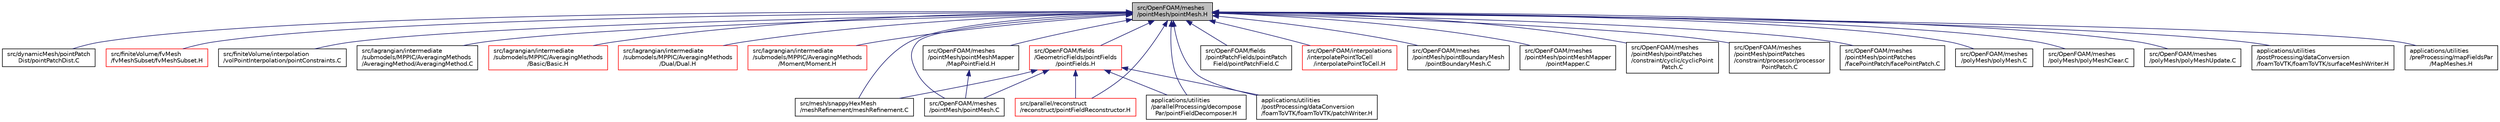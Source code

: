 digraph "src/OpenFOAM/meshes/pointMesh/pointMesh.H"
{
  bgcolor="transparent";
  edge [fontname="Helvetica",fontsize="10",labelfontname="Helvetica",labelfontsize="10"];
  node [fontname="Helvetica",fontsize="10",shape=record];
  Node1 [label="src/OpenFOAM/meshes\l/pointMesh/pointMesh.H",height=0.2,width=0.4,color="black", fillcolor="grey75", style="filled", fontcolor="black"];
  Node1 -> Node2 [dir="back",color="midnightblue",fontsize="10",style="solid",fontname="Helvetica"];
  Node2 [label="src/dynamicMesh/pointPatch\lDist/pointPatchDist.C",height=0.2,width=0.4,color="black",URL="$a04984.html"];
  Node1 -> Node3 [dir="back",color="midnightblue",fontsize="10",style="solid",fontname="Helvetica"];
  Node3 [label="src/finiteVolume/fvMesh\l/fvMeshSubset/fvMeshSubset.H",height=0.2,width=0.4,color="red",URL="$a06044.html"];
  Node1 -> Node4 [dir="back",color="midnightblue",fontsize="10",style="solid",fontname="Helvetica"];
  Node4 [label="src/finiteVolume/interpolation\l/volPointInterpolation/pointConstraints.C",height=0.2,width=0.4,color="black",URL="$a06314.html"];
  Node1 -> Node5 [dir="back",color="midnightblue",fontsize="10",style="solid",fontname="Helvetica"];
  Node5 [label="src/lagrangian/intermediate\l/submodels/MPPIC/AveragingMethods\l/AveragingMethod/AveragingMethod.C",height=0.2,width=0.4,color="black",URL="$a06904.html"];
  Node1 -> Node6 [dir="back",color="midnightblue",fontsize="10",style="solid",fontname="Helvetica"];
  Node6 [label="src/lagrangian/intermediate\l/submodels/MPPIC/AveragingMethods\l/Basic/Basic.H",height=0.2,width=0.4,color="red",URL="$a06908.html"];
  Node1 -> Node7 [dir="back",color="midnightblue",fontsize="10",style="solid",fontname="Helvetica"];
  Node7 [label="src/lagrangian/intermediate\l/submodels/MPPIC/AveragingMethods\l/Dual/Dual.H",height=0.2,width=0.4,color="red",URL="$a06910.html"];
  Node1 -> Node8 [dir="back",color="midnightblue",fontsize="10",style="solid",fontname="Helvetica"];
  Node8 [label="src/lagrangian/intermediate\l/submodels/MPPIC/AveragingMethods\l/Moment/Moment.H",height=0.2,width=0.4,color="red",URL="$a06913.html"];
  Node1 -> Node9 [dir="back",color="midnightblue",fontsize="10",style="solid",fontname="Helvetica"];
  Node9 [label="src/mesh/snappyHexMesh\l/meshRefinement/meshRefinement.C",height=0.2,width=0.4,color="black",URL="$a07257.html"];
  Node1 -> Node10 [dir="back",color="midnightblue",fontsize="10",style="solid",fontname="Helvetica"];
  Node10 [label="src/OpenFOAM/fields\l/GeometricFields/pointFields\l/pointFields.H",height=0.2,width=0.4,color="red",URL="$a08205.html"];
  Node10 -> Node9 [dir="back",color="midnightblue",fontsize="10",style="solid",fontname="Helvetica"];
  Node10 -> Node11 [dir="back",color="midnightblue",fontsize="10",style="solid",fontname="Helvetica"];
  Node11 [label="src/OpenFOAM/meshes\l/pointMesh/pointMesh.C",height=0.2,width=0.4,color="black",URL="$a08724.html"];
  Node10 -> Node12 [dir="back",color="midnightblue",fontsize="10",style="solid",fontname="Helvetica"];
  Node12 [label="src/parallel/reconstruct\l/reconstruct/pointFieldReconstructor.H",height=0.2,width=0.4,color="red",URL="$a09314.html"];
  Node10 -> Node13 [dir="back",color="midnightblue",fontsize="10",style="solid",fontname="Helvetica"];
  Node13 [label="applications/utilities\l/parallelProcessing/decompose\lPar/pointFieldDecomposer.H",height=0.2,width=0.4,color="black",URL="$a04359.html"];
  Node10 -> Node14 [dir="back",color="midnightblue",fontsize="10",style="solid",fontname="Helvetica"];
  Node14 [label="applications/utilities\l/postProcessing/dataConversion\l/foamToVTK/foamToVTK/patchWriter.H",height=0.2,width=0.4,color="black",URL="$a04425.html"];
  Node1 -> Node15 [dir="back",color="midnightblue",fontsize="10",style="solid",fontname="Helvetica"];
  Node15 [label="src/OpenFOAM/fields\l/pointPatchFields/pointPatch\lField/pointPatchField.C",height=0.2,width=0.4,color="black",URL="$a08293.html"];
  Node1 -> Node16 [dir="back",color="midnightblue",fontsize="10",style="solid",fontname="Helvetica"];
  Node16 [label="src/OpenFOAM/interpolations\l/interpolatePointToCell\l/interpolatePointToCell.H",height=0.2,width=0.4,color="red",URL="$a08378.html",tooltip="Interpolates (averages) the vertex values to the cell center. "];
  Node1 -> Node17 [dir="back",color="midnightblue",fontsize="10",style="solid",fontname="Helvetica"];
  Node17 [label="src/OpenFOAM/meshes\l/pointMesh/pointBoundaryMesh\l/pointBoundaryMesh.C",height=0.2,width=0.4,color="black",URL="$a08722.html"];
  Node1 -> Node11 [dir="back",color="midnightblue",fontsize="10",style="solid",fontname="Helvetica"];
  Node1 -> Node18 [dir="back",color="midnightblue",fontsize="10",style="solid",fontname="Helvetica"];
  Node18 [label="src/OpenFOAM/meshes\l/pointMesh/pointMeshMapper\l/MapPointField.H",height=0.2,width=0.4,color="black",URL="$a08726.html"];
  Node18 -> Node11 [dir="back",color="midnightblue",fontsize="10",style="solid",fontname="Helvetica"];
  Node1 -> Node19 [dir="back",color="midnightblue",fontsize="10",style="solid",fontname="Helvetica"];
  Node19 [label="src/OpenFOAM/meshes\l/pointMesh/pointMeshMapper\l/pointMapper.C",height=0.2,width=0.4,color="black",URL="$a08728.html"];
  Node1 -> Node20 [dir="back",color="midnightblue",fontsize="10",style="solid",fontname="Helvetica"];
  Node20 [label="src/OpenFOAM/meshes\l/pointMesh/pointPatches\l/constraint/cyclic/cyclicPoint\lPatch.C",height=0.2,width=0.4,color="black",URL="$a08737.html"];
  Node1 -> Node21 [dir="back",color="midnightblue",fontsize="10",style="solid",fontname="Helvetica"];
  Node21 [label="src/OpenFOAM/meshes\l/pointMesh/pointPatches\l/constraint/processor/processor\lPointPatch.C",height=0.2,width=0.4,color="black",URL="$a08745.html"];
  Node1 -> Node22 [dir="back",color="midnightblue",fontsize="10",style="solid",fontname="Helvetica"];
  Node22 [label="src/OpenFOAM/meshes\l/pointMesh/pointPatches\l/facePointPatch/facePointPatch.C",height=0.2,width=0.4,color="black",URL="$a08759.html"];
  Node1 -> Node23 [dir="back",color="midnightblue",fontsize="10",style="solid",fontname="Helvetica"];
  Node23 [label="src/OpenFOAM/meshes\l/polyMesh/polyMesh.C",height=0.2,width=0.4,color="black",URL="$a08801.html"];
  Node1 -> Node24 [dir="back",color="midnightblue",fontsize="10",style="solid",fontname="Helvetica"];
  Node24 [label="src/OpenFOAM/meshes\l/polyMesh/polyMeshClear.C",height=0.2,width=0.4,color="black",URL="$a08806.html"];
  Node1 -> Node25 [dir="back",color="midnightblue",fontsize="10",style="solid",fontname="Helvetica"];
  Node25 [label="src/OpenFOAM/meshes\l/polyMesh/polyMeshUpdate.C",height=0.2,width=0.4,color="black",URL="$a08815.html",tooltip="Update the polyMesh corresponding to the given map. "];
  Node1 -> Node12 [dir="back",color="midnightblue",fontsize="10",style="solid",fontname="Helvetica"];
  Node1 -> Node13 [dir="back",color="midnightblue",fontsize="10",style="solid",fontname="Helvetica"];
  Node1 -> Node14 [dir="back",color="midnightblue",fontsize="10",style="solid",fontname="Helvetica"];
  Node1 -> Node26 [dir="back",color="midnightblue",fontsize="10",style="solid",fontname="Helvetica"];
  Node26 [label="applications/utilities\l/postProcessing/dataConversion\l/foamToVTK/foamToVTK/surfaceMeshWriter.H",height=0.2,width=0.4,color="black",URL="$a04428.html"];
  Node1 -> Node27 [dir="back",color="midnightblue",fontsize="10",style="solid",fontname="Helvetica"];
  Node27 [label="applications/utilities\l/preProcessing/mapFieldsPar\l/MapMeshes.H",height=0.2,width=0.4,color="black",URL="$a04695.html"];
}
